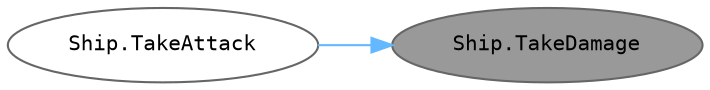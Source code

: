 digraph "Ship.TakeDamage"
{
 // INTERACTIVE_SVG=YES
 // LATEX_PDF_SIZE
  bgcolor="transparent";
  edge [fontname=Helvetica,fontsize=10,labelfontname=Helvetica,labelfontsize=10];
  node [fontname=Helvetica,fontsize=10,fontname=Consolas fontsize=10 style=filled height=0.2 width=0.4 margin=0.1];
  rankdir="RL";
  Node1 [id="Node000001",label="Ship.TakeDamage",height=0.2,width=0.4,color="gray40", fillcolor="grey60", style="filled", fontcolor="black",tooltip="함선에 직접 피해를 적용합니다. 체력을 감소시키고, 파괴되었는지 확인합니다."];
  Node1 -> Node2 [id="edge1_Node000001_Node000002",dir="back",color="steelblue1",style="solid",tooltip=" "];
  Node2 [id="Node000002",label="Ship.TakeAttack",height=0.2,width=0.4,color="grey40", fillcolor="white", style="filled",URL="$class_ship.html#a25d0e4e1201ebf27ff37a82f1eade78f",tooltip="무기 및 외부 방어 시스템을 포함한 실제 피해 계산 및 적용을 수행합니다."];
}
